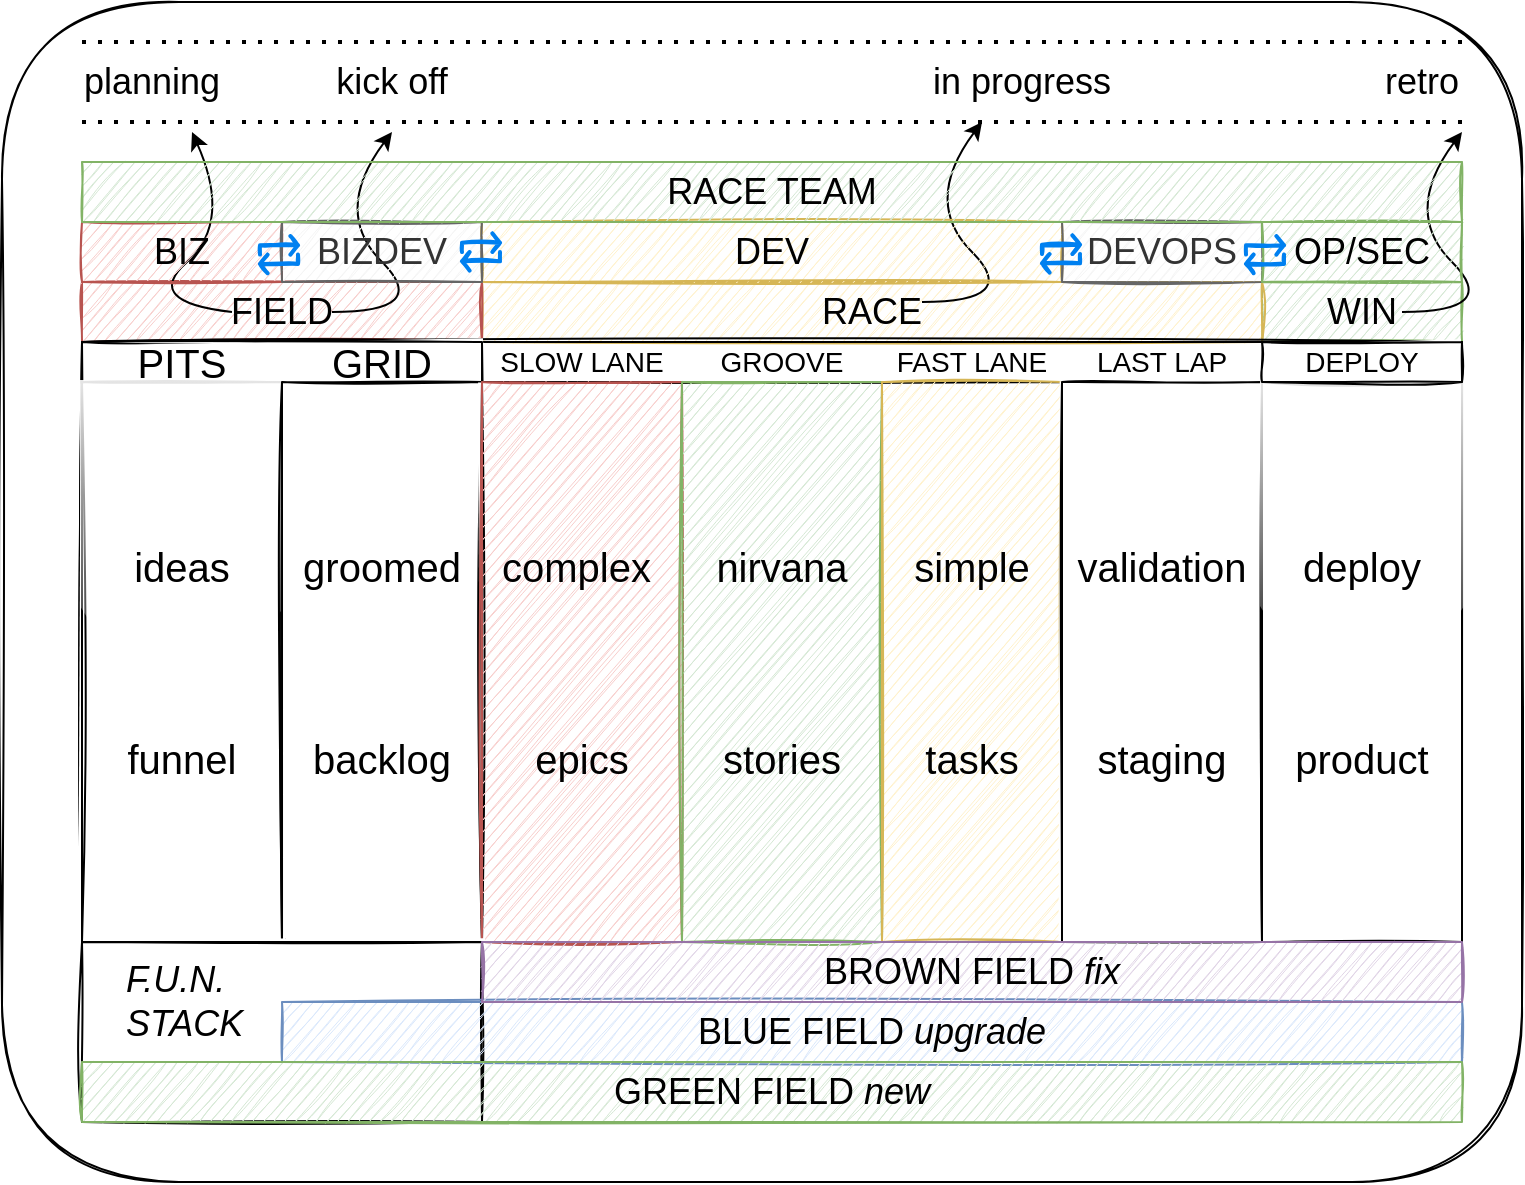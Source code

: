 <mxfile version="20.8.10" type="device" pages="5"><diagram id="0x0hEcYH8DBag0AwcHm6" name="racetrack"><mxGraphModel dx="1917" dy="1123" grid="1" gridSize="10" guides="1" tooltips="1" connect="1" arrows="1" fold="1" page="1" pageScale="1" pageWidth="850" pageHeight="1100" math="0" shadow="0"><root><mxCell id="0"/><mxCell id="1" parent="0"/><mxCell id="2" value="" style="rounded=1;whiteSpace=wrap;html=1;sketch=1;" parent="1" vertex="1"><mxGeometry x="40" y="50" width="760" height="590" as="geometry"/></mxCell><mxCell id="40" value="WIN" style="rounded=0;whiteSpace=wrap;html=1;sketch=1;fontSize=18;fillColor=#d5e8d4;strokeColor=#82b366;" parent="1" vertex="1"><mxGeometry x="670" y="190" width="100" height="30" as="geometry"/></mxCell><mxCell id="38" value="RACE" style="rounded=0;whiteSpace=wrap;html=1;sketch=1;fontSize=18;fillColor=#fff2cc;strokeColor=#d6b656;" parent="1" vertex="1"><mxGeometry x="280" y="190" width="390" height="30" as="geometry"/></mxCell><mxCell id="37" value="FIELD" style="rounded=0;whiteSpace=wrap;html=1;sketch=1;fontSize=18;fillColor=#f8cecc;strokeColor=#b85450;" parent="1" vertex="1"><mxGeometry x="80" y="190" width="200" height="30" as="geometry"/></mxCell><mxCell id="7" value="" style="rounded=0;whiteSpace=wrap;html=1;fontSize=20;sketch=1;" parent="1" vertex="1"><mxGeometry x="80" y="220" width="690" height="300" as="geometry"/></mxCell><mxCell id="15" value="" style="rounded=0;whiteSpace=wrap;html=1;fontSize=20;sketch=1;" parent="1" vertex="1"><mxGeometry x="80" y="220" width="200" height="300" as="geometry"/></mxCell><mxCell id="14" value="" style="rounded=0;whiteSpace=wrap;html=1;fontSize=20;sketch=1;" parent="1" vertex="1"><mxGeometry x="80" y="220" width="200" height="300" as="geometry"/></mxCell><mxCell id="10" value="ideas&lt;br&gt;&lt;br&gt;&lt;br&gt;&lt;br&gt;funnel" style="rounded=0;whiteSpace=wrap;html=1;fontSize=20;sketch=1;glass=1;" parent="1" vertex="1"><mxGeometry x="80" y="240" width="100" height="280" as="geometry"/></mxCell><mxCell id="11" value="groomed&lt;br&gt;&lt;br&gt;&lt;br&gt;&lt;br&gt;backlog" style="rounded=0;whiteSpace=wrap;html=1;fontSize=20;sketch=1;" parent="1" vertex="1"><mxGeometry x="180" y="240" width="100" height="280" as="geometry"/></mxCell><mxCell id="13" value="PITS" style="text;html=1;strokeColor=none;fillColor=none;align=center;verticalAlign=middle;whiteSpace=wrap;rounded=0;fontSize=20;sketch=1;" parent="1" vertex="1"><mxGeometry x="80" y="220" width="100" height="20" as="geometry"/></mxCell><mxCell id="17" value="" style="rounded=0;whiteSpace=wrap;html=1;fontSize=20;sketch=1;" parent="1" vertex="1"><mxGeometry x="280" y="240" width="300" height="280" as="geometry"/></mxCell><mxCell id="18" value="GRID" style="text;html=1;strokeColor=none;fillColor=none;align=center;verticalAlign=middle;whiteSpace=wrap;rounded=0;fontSize=20;sketch=1;" parent="1" vertex="1"><mxGeometry x="180" y="220" width="100" height="20" as="geometry"/></mxCell><mxCell id="21" value="complex&amp;nbsp;&lt;br&gt;&lt;br&gt;&lt;br&gt;&lt;br&gt;epics" style="rounded=0;whiteSpace=wrap;html=1;fontSize=20;sketch=1;fillColor=#f8cecc;strokeColor=#b85450;" parent="1" vertex="1"><mxGeometry x="280" y="240" width="100" height="280" as="geometry"/></mxCell><mxCell id="22" value="nirvana&lt;br&gt;&lt;br&gt;&lt;br&gt;&lt;br&gt;stories" style="rounded=0;whiteSpace=wrap;html=1;fontSize=20;sketch=1;fillColor=#d5e8d4;strokeColor=#82b366;" parent="1" vertex="1"><mxGeometry x="380" y="240" width="100" height="280" as="geometry"/></mxCell><mxCell id="23" value="simple&lt;br&gt;&lt;br&gt;&lt;br&gt;&lt;br&gt;tasks" style="rounded=0;whiteSpace=wrap;html=1;fontSize=20;sketch=1;fillColor=#fff2cc;strokeColor=#d6b656;" parent="1" vertex="1"><mxGeometry x="480" y="240" width="90" height="280" as="geometry"/></mxCell><mxCell id="24" value="SLOW LANE" style="text;html=1;strokeColor=none;fillColor=none;align=center;verticalAlign=middle;whiteSpace=wrap;rounded=0;fontSize=14;sketch=1;" parent="1" vertex="1"><mxGeometry x="280" y="220" width="100" height="20" as="geometry"/></mxCell><mxCell id="25" value="GROOVE" style="text;html=1;strokeColor=none;fillColor=none;align=center;verticalAlign=middle;whiteSpace=wrap;rounded=0;fontSize=14;sketch=1;" parent="1" vertex="1"><mxGeometry x="380" y="220" width="100" height="20" as="geometry"/></mxCell><mxCell id="26" value="FAST LANE" style="text;html=1;strokeColor=none;fillColor=none;align=center;verticalAlign=middle;whiteSpace=wrap;rounded=0;fontSize=14;sketch=1;" parent="1" vertex="1"><mxGeometry x="480" y="220" width="90" height="20" as="geometry"/></mxCell><mxCell id="27" value="LAST LAP" style="text;html=1;strokeColor=none;fillColor=none;align=center;verticalAlign=middle;whiteSpace=wrap;rounded=0;fontSize=14;sketch=1;" parent="1" vertex="1"><mxGeometry x="570" y="220" width="100" height="20" as="geometry"/></mxCell><mxCell id="28" value="validation&lt;br&gt;&lt;br&gt;&lt;br&gt;&lt;br&gt;staging" style="rounded=0;whiteSpace=wrap;html=1;fontSize=20;sketch=1;" parent="1" vertex="1"><mxGeometry x="570" y="240" width="100" height="280" as="geometry"/></mxCell><mxCell id="31" value="deploy&lt;br&gt;&lt;br&gt;&lt;br&gt;&lt;br&gt;product" style="rounded=0;whiteSpace=wrap;html=1;fontSize=20;sketch=1;glass=1;" parent="1" vertex="1"><mxGeometry x="670" y="240" width="100" height="280" as="geometry"/></mxCell><mxCell id="33" value="" style="rounded=0;whiteSpace=wrap;html=1;fontSize=14;sketch=1;" parent="1" vertex="1"><mxGeometry x="670" y="220" width="100" height="20" as="geometry"/></mxCell><mxCell id="35" value="DEPLOY" style="text;html=1;strokeColor=none;fillColor=none;align=center;verticalAlign=middle;whiteSpace=wrap;rounded=0;fontSize=14;sketch=1;" parent="1" vertex="1"><mxGeometry x="670" y="220" width="100" height="20" as="geometry"/></mxCell><mxCell id="41" value="" style="curved=1;endArrow=classic;html=1;fontSize=18;" parent="1" edge="1"><mxGeometry width="50" height="50" relative="1" as="geometry"><mxPoint x="205" y="205" as="sourcePoint"/><mxPoint x="235" y="115" as="targetPoint"/><Array as="points"><mxPoint x="255" y="205"/><mxPoint x="205" y="155"/></Array></mxGeometry></mxCell><mxCell id="42" value="planning" style="text;html=1;strokeColor=none;fillColor=none;align=center;verticalAlign=middle;whiteSpace=wrap;rounded=0;sketch=1;fontSize=18;" parent="1" vertex="1"><mxGeometry x="110" y="80" width="10" height="20" as="geometry"/></mxCell><mxCell id="43" value="" style="curved=1;endArrow=classic;html=1;fontSize=18;" parent="1" edge="1"><mxGeometry width="50" height="50" relative="1" as="geometry"><mxPoint x="500" y="200" as="sourcePoint"/><mxPoint x="530" y="110" as="targetPoint"/><Array as="points"><mxPoint x="550" y="200"/><mxPoint x="500" y="150"/></Array></mxGeometry></mxCell><mxCell id="44" value="in progress" style="text;html=1;strokeColor=none;fillColor=none;align=center;verticalAlign=middle;whiteSpace=wrap;rounded=0;sketch=1;fontSize=18;" parent="1" vertex="1"><mxGeometry x="490" y="80" width="120" height="20" as="geometry"/></mxCell><mxCell id="45" value="" style="curved=1;endArrow=classic;html=1;fontSize=18;" parent="1" edge="1"><mxGeometry width="50" height="50" relative="1" as="geometry"><mxPoint x="740" y="205" as="sourcePoint"/><mxPoint x="770" y="115" as="targetPoint"/><Array as="points"><mxPoint x="790" y="205"/><mxPoint x="740" y="155"/></Array></mxGeometry></mxCell><mxCell id="47" value="retro" style="text;html=1;strokeColor=none;fillColor=none;align=center;verticalAlign=middle;whiteSpace=wrap;rounded=0;sketch=1;fontSize=18;" parent="1" vertex="1"><mxGeometry x="730" y="80" width="40" height="20" as="geometry"/></mxCell><mxCell id="50" value="" style="endArrow=none;dashed=1;html=1;dashPattern=1 3;strokeWidth=2;fontSize=18;" parent="1" edge="1"><mxGeometry width="50" height="50" relative="1" as="geometry"><mxPoint x="80" y="70" as="sourcePoint"/><mxPoint x="770" y="70" as="targetPoint"/></mxGeometry></mxCell><mxCell id="51" value="" style="endArrow=none;dashed=1;html=1;dashPattern=1 3;strokeWidth=2;fontSize=18;" parent="1" edge="1"><mxGeometry width="50" height="50" relative="1" as="geometry"><mxPoint x="80" y="110" as="sourcePoint"/><mxPoint x="770" y="110" as="targetPoint"/></mxGeometry></mxCell><mxCell id="53" value="kick off" style="text;html=1;strokeColor=none;fillColor=none;align=center;verticalAlign=middle;whiteSpace=wrap;rounded=0;sketch=1;fontSize=18;" parent="1" vertex="1"><mxGeometry x="190" y="80" width="90" height="20" as="geometry"/></mxCell><mxCell id="56" value="" style="curved=1;endArrow=classic;html=1;fontSize=18;" parent="1" edge="1"><mxGeometry width="50" height="50" relative="1" as="geometry"><mxPoint x="155" y="205" as="sourcePoint"/><mxPoint x="135" y="115" as="targetPoint"/><Array as="points"><mxPoint x="155" y="205"/><mxPoint x="110" y="200"/><mxPoint x="155" y="160"/></Array></mxGeometry></mxCell><mxCell id="oUZnt-c50pFdQnos1tBq-56" value="BIZ" style="rounded=0;whiteSpace=wrap;html=1;sketch=1;fontSize=18;fillColor=#f8cecc;strokeColor=#b85450;" parent="1" vertex="1"><mxGeometry x="80" y="160" width="100" height="30" as="geometry"/></mxCell><mxCell id="oUZnt-c50pFdQnos1tBq-57" value="DEV" style="rounded=0;whiteSpace=wrap;html=1;sketch=1;fontSize=18;fillColor=#fff2cc;strokeColor=#d6b656;" parent="1" vertex="1"><mxGeometry x="280" y="160" width="290" height="30" as="geometry"/></mxCell><mxCell id="oUZnt-c50pFdQnos1tBq-58" value="DEVOPS" style="rounded=0;whiteSpace=wrap;html=1;sketch=1;fontSize=18;fillColor=#f5f5f5;strokeColor=#666666;fontColor=#333333;" parent="1" vertex="1"><mxGeometry x="570" y="160" width="100" height="30" as="geometry"/></mxCell><mxCell id="oUZnt-c50pFdQnos1tBq-60" value="OP/SEC" style="rounded=0;whiteSpace=wrap;html=1;sketch=1;fontSize=18;fillColor=#d5e8d4;strokeColor=#82b366;" parent="1" vertex="1"><mxGeometry x="670" y="160" width="100" height="30" as="geometry"/></mxCell><mxCell id="oUZnt-c50pFdQnos1tBq-61" value="BIZDEV" style="rounded=0;whiteSpace=wrap;html=1;sketch=1;fontSize=18;fillColor=#f5f5f5;strokeColor=#666666;fontColor=#333333;" parent="1" vertex="1"><mxGeometry x="180" y="160" width="100" height="30" as="geometry"/></mxCell><mxCell id="oUZnt-c50pFdQnos1tBq-62" value="RACE TEAM" style="rounded=0;whiteSpace=wrap;html=1;sketch=1;fontSize=18;fillColor=#d5e8d4;strokeColor=#82b366;" parent="1" vertex="1"><mxGeometry x="80" y="130" width="690" height="30" as="geometry"/></mxCell><mxCell id="oUZnt-c50pFdQnos1tBq-70" value="" style="html=1;verticalLabelPosition=bottom;align=center;labelBackgroundColor=#ffffff;verticalAlign=top;strokeWidth=2;strokeColor=#0080F0;shadow=0;dashed=0;shape=mxgraph.ios7.icons.repeat;pointerEvents=1;sketch=1;fontSize=18;" parent="1" vertex="1"><mxGeometry x="169" y="167" width="19" height="18.6" as="geometry"/></mxCell><mxCell id="oUZnt-c50pFdQnos1tBq-71" value="" style="html=1;verticalLabelPosition=bottom;align=center;labelBackgroundColor=#ffffff;verticalAlign=top;strokeWidth=2;strokeColor=#0080F0;shadow=0;dashed=0;shape=mxgraph.ios7.icons.repeat;pointerEvents=1;sketch=1;fontSize=18;" parent="1" vertex="1"><mxGeometry x="270" y="165.7" width="19" height="18.6" as="geometry"/></mxCell><mxCell id="oUZnt-c50pFdQnos1tBq-72" value="" style="html=1;verticalLabelPosition=bottom;align=center;labelBackgroundColor=#ffffff;verticalAlign=top;strokeWidth=2;strokeColor=#0080F0;shadow=0;dashed=0;shape=mxgraph.ios7.icons.repeat;pointerEvents=1;sketch=1;fontSize=18;" parent="1" vertex="1"><mxGeometry x="560" y="166.7" width="19" height="18.6" as="geometry"/></mxCell><mxCell id="oUZnt-c50pFdQnos1tBq-74" value="" style="rounded=0;whiteSpace=wrap;html=1;sketch=1;fontSize=18;align=left;spacingLeft=23;spacingBottom=20;" parent="1" vertex="1"><mxGeometry x="80" y="520" width="200" height="90" as="geometry"/></mxCell><mxCell id="oUZnt-c50pFdQnos1tBq-73" value="" style="html=1;verticalLabelPosition=bottom;align=center;labelBackgroundColor=#ffffff;verticalAlign=top;strokeWidth=2;strokeColor=#0080F0;shadow=0;dashed=0;shape=mxgraph.ios7.icons.repeat;pointerEvents=1;sketch=1;fontSize=18;" parent="1" vertex="1"><mxGeometry x="662" y="167" width="19" height="18.6" as="geometry"/></mxCell><mxCell id="oUZnt-c50pFdQnos1tBq-67" value="BLUE FIELD &lt;i&gt;upgrade&lt;/i&gt;" style="rounded=0;whiteSpace=wrap;html=1;sketch=1;fontSize=18;fillColor=#dae8fc;strokeColor=#6c8ebf;" parent="1" vertex="1"><mxGeometry x="180" y="550" width="590" height="30" as="geometry"/></mxCell><mxCell id="oUZnt-c50pFdQnos1tBq-66" value="BROWN FIELD &lt;i&gt;fix&lt;/i&gt;" style="rounded=0;whiteSpace=wrap;html=1;sketch=1;fontSize=18;fillColor=#e1d5e7;strokeColor=#9673a6;" parent="1" vertex="1"><mxGeometry x="280" y="520" width="490" height="30" as="geometry"/></mxCell><mxCell id="oUZnt-c50pFdQnos1tBq-65" value="GREEN FIELD &lt;i&gt;new&lt;/i&gt;" style="rounded=0;whiteSpace=wrap;html=1;sketch=1;fontSize=18;fillColor=#d5e8d4;strokeColor=#82b366;" parent="1" vertex="1"><mxGeometry x="80" y="580" width="690" height="30" as="geometry"/></mxCell><mxCell id="6fxWFbbf0OKFQ0LRQcZi-56" value="F.U.N.&lt;br&gt;STACK" style="text;html=1;strokeColor=none;fillColor=none;align=left;verticalAlign=middle;whiteSpace=wrap;rounded=0;sketch=1;fontSize=18;fontStyle=2" vertex="1" parent="1"><mxGeometry x="100" y="520" width="100" height="60" as="geometry"/></mxCell></root></mxGraphModel></diagram><diagram id="MVvRmIg2LfB4f7FjCRlF" name="funplan"><mxGraphModel dx="1597" dy="936" grid="1" gridSize="10" guides="1" tooltips="1" connect="1" arrows="1" fold="1" page="1" pageScale="1" pageWidth="850" pageHeight="1100" math="0" shadow="0"><root><mxCell id="0"/><mxCell id="1" parent="0"/><mxCell id="SDfKrCnEX2iu7xxURpWR-1" value="" style="rounded=1;whiteSpace=wrap;html=1;sketch=1;" parent="1" vertex="1"><mxGeometry x="40" y="50" width="760" height="590" as="geometry"/></mxCell><mxCell id="uF6NxBanutEQmAWZqNJJ-1" value="Upgrade" style="rounded=0;whiteSpace=wrap;html=1;sketch=1;fontSize=18;fillColor=#dae8fc;strokeColor=#6c8ebf;" parent="1" vertex="1"><mxGeometry x="80" y="230" width="140" height="100" as="geometry"/></mxCell><mxCell id="uF6NxBanutEQmAWZqNJJ-2" value="Fix" style="rounded=0;whiteSpace=wrap;html=1;sketch=1;fontSize=18;fillColor=#e1d5e7;strokeColor=#9673a6;" parent="1" vertex="1"><mxGeometry x="80" y="170" width="140" height="60" as="geometry"/></mxCell><mxCell id="uF6NxBanutEQmAWZqNJJ-3" value="New" style="rounded=0;whiteSpace=wrap;html=1;sketch=1;fontSize=18;fillColor=#d5e8d4;strokeColor=#82b366;" parent="1" vertex="1"><mxGeometry x="80" y="330" width="140" height="280" as="geometry"/></mxCell><mxCell id="uF6NxBanutEQmAWZqNJJ-5" value="Upgrade" style="rounded=0;whiteSpace=wrap;html=1;sketch=1;fontSize=18;fillColor=#dae8fc;strokeColor=#6c8ebf;" parent="1" vertex="1"><mxGeometry x="355" y="270" width="140" height="240" as="geometry"/></mxCell><mxCell id="uF6NxBanutEQmAWZqNJJ-6" value="Fix" style="rounded=0;whiteSpace=wrap;html=1;sketch=1;fontSize=18;fillColor=#e1d5e7;strokeColor=#9673a6;" parent="1" vertex="1"><mxGeometry x="355" y="170" width="140" height="100" as="geometry"/></mxCell><mxCell id="uF6NxBanutEQmAWZqNJJ-7" value="New" style="rounded=0;whiteSpace=wrap;html=1;sketch=1;fontSize=18;fillColor=#d5e8d4;strokeColor=#82b366;" parent="1" vertex="1"><mxGeometry x="630" y="550" width="140" height="60" as="geometry"/></mxCell><mxCell id="uF6NxBanutEQmAWZqNJJ-8" value="Upgrade" style="rounded=0;whiteSpace=wrap;html=1;sketch=1;fontSize=18;fillColor=#dae8fc;strokeColor=#6c8ebf;" parent="1" vertex="1"><mxGeometry x="630" y="450" width="140" height="100" as="geometry"/></mxCell><mxCell id="uF6NxBanutEQmAWZqNJJ-9" value="Fix" style="rounded=0;whiteSpace=wrap;html=1;sketch=1;fontSize=18;fillColor=#e1d5e7;strokeColor=#9673a6;" parent="1" vertex="1"><mxGeometry x="630" y="170" width="140" height="280" as="geometry"/></mxCell><mxCell id="FojpsRniVdIU9E01PjQk-1" value="" style="endArrow=none;dashed=1;html=1;dashPattern=1 3;strokeWidth=2;fontSize=18;" parent="1" edge="1"><mxGeometry width="50" height="50" relative="1" as="geometry"><mxPoint x="80" y="70" as="sourcePoint"/><mxPoint x="770" y="70" as="targetPoint"/></mxGeometry></mxCell><mxCell id="FojpsRniVdIU9E01PjQk-2" value="" style="endArrow=none;dashed=1;html=1;dashPattern=1 3;strokeWidth=2;fontSize=18;" parent="1" edge="1"><mxGeometry width="50" height="50" relative="1" as="geometry"><mxPoint x="80" y="110" as="sourcePoint"/><mxPoint x="770" y="110" as="targetPoint"/></mxGeometry></mxCell><mxCell id="fSHSHBar0wOEBlStKWUz-1" value="" style="sketch=0;html=1;aspect=fixed;strokeColor=none;shadow=0;align=center;verticalAlign=top;fillColor=#3B8DF1;shape=mxgraph.gcp2.arrow_cycle" parent="1" vertex="1"><mxGeometry x="233" y="342.5" width="100" height="95" as="geometry"/></mxCell><mxCell id="fSHSHBar0wOEBlStKWUz-6" value="" style="group" parent="1" vertex="1" connectable="0"><mxGeometry x="526" y="330" width="76" height="112" as="geometry"/></mxCell><mxCell id="fSHSHBar0wOEBlStKWUz-3" value="" style="html=1;verticalLabelPosition=bottom;labelBackgroundColor=#ffffff;verticalAlign=top;shadow=0;dashed=0;strokeWidth=2;shape=mxgraph.ios7.misc.left;strokeColor=#0080f0;" parent="fSHSHBar0wOEBlStKWUz-6" vertex="1"><mxGeometry width="56" height="112" as="geometry"/></mxCell><mxCell id="fSHSHBar0wOEBlStKWUz-4" value="" style="html=1;verticalLabelPosition=bottom;labelBackgroundColor=#ffffff;verticalAlign=top;shadow=0;dashed=0;strokeWidth=2;shape=mxgraph.ios7.misc.left;strokeColor=#0080f0;" parent="fSHSHBar0wOEBlStKWUz-6" vertex="1"><mxGeometry x="10" width="56" height="112" as="geometry"/></mxCell><mxCell id="fSHSHBar0wOEBlStKWUz-5" value="" style="html=1;verticalLabelPosition=bottom;labelBackgroundColor=#ffffff;verticalAlign=top;shadow=0;dashed=0;strokeWidth=2;shape=mxgraph.ios7.misc.left;strokeColor=#0080f0;" parent="fSHSHBar0wOEBlStKWUz-6" vertex="1"><mxGeometry x="20" width="56" height="112" as="geometry"/></mxCell><mxCell id="sL2ti8-9LKtu0c-zBPod-1" value="F.U.N. PLAN" style="rounded=0;whiteSpace=wrap;html=1;sketch=1;fontSize=18;fillColor=#d5e8d4;strokeColor=#82b366;" parent="1" vertex="1"><mxGeometry x="80" y="130" width="690" height="30" as="geometry"/></mxCell><mxCell id="BPmk854ueTKGdIOYnH5t-1" value="WINNING" style="rounded=0;whiteSpace=wrap;html=1;sketch=1;fontSize=18;" parent="1" vertex="1"><mxGeometry x="220" y="580" width="134" height="30" as="geometry"/></mxCell><mxCell id="uF6NxBanutEQmAWZqNJJ-4" value="New" style="rounded=0;whiteSpace=wrap;html=1;sketch=1;fontSize=18;fillColor=#d5e8d4;strokeColor=#82b366;" parent="1" vertex="1"><mxGeometry x="355" y="510" width="140" height="100" as="geometry"/></mxCell><mxCell id="_ij-I_2njuoJSHxh1jMW-1" value="LOSING" style="rounded=0;whiteSpace=wrap;html=1;sketch=1;fontSize=18;" parent="1" vertex="1"><mxGeometry x="496" y="580" width="134" height="30" as="geometry"/></mxCell><mxCell id="1hBFBdE52Ex4NNLf2k_3-1" value="" style="group" parent="1" vertex="1" connectable="0"><mxGeometry x="80" y="76" width="140" height="28" as="geometry"/></mxCell><mxCell id="z7bGGnly6ji4l6TavGxf-1" value="Research" style="text;html=1;strokeColor=none;fillColor=none;align=center;verticalAlign=middle;whiteSpace=wrap;rounded=0;sketch=1;fontSize=18;" parent="1hBFBdE52Ex4NNLf2k_3-1" vertex="1"><mxGeometry y="4" width="140" height="20" as="geometry"/></mxCell><mxCell id="qWKXLDh2CiYSYetrdwk--1" value="" style="outlineConnect=0;fillColor=#d5e8d4;strokeColor=#82b366;dashed=0;verticalLabelPosition=bottom;verticalAlign=top;align=center;html=1;fontSize=12;fontStyle=0;aspect=fixed;pointerEvents=1;shape=mxgraph.aws4.users;" parent="1hBFBdE52Ex4NNLf2k_3-1" vertex="1"><mxGeometry x="112" width="28" height="28" as="geometry"/></mxCell><mxCell id="1hBFBdE52Ex4NNLf2k_3-2" value="" style="group" parent="1" vertex="1" connectable="0"><mxGeometry x="352" y="76" width="140" height="28" as="geometry"/></mxCell><mxCell id="z7bGGnly6ji4l6TavGxf-2" value="Product" style="text;html=1;strokeColor=none;fillColor=none;align=center;verticalAlign=middle;whiteSpace=wrap;rounded=0;sketch=1;fontSize=18;" parent="1hBFBdE52Ex4NNLf2k_3-2" vertex="1"><mxGeometry y="4" width="140" height="20" as="geometry"/></mxCell><mxCell id="qWKXLDh2CiYSYetrdwk--2" value="" style="sketch=0;outlineConnect=0;fillColor=#dae8fc;strokeColor=#6c8ebf;dashed=0;verticalLabelPosition=bottom;verticalAlign=top;align=center;html=1;fontSize=12;fontStyle=0;aspect=fixed;pointerEvents=1;shape=mxgraph.aws4.users;" parent="1hBFBdE52Ex4NNLf2k_3-2" vertex="1"><mxGeometry x="108" width="28" height="28" as="geometry"/></mxCell><mxCell id="1hBFBdE52Ex4NNLf2k_3-3" value="" style="group" parent="1" vertex="1" connectable="0"><mxGeometry x="630" y="76" width="140" height="28" as="geometry"/></mxCell><mxCell id="z7bGGnly6ji4l6TavGxf-3" value="Fire" style="text;html=1;strokeColor=none;fillColor=none;align=center;verticalAlign=middle;whiteSpace=wrap;rounded=0;sketch=1;fontSize=18;" parent="1hBFBdE52Ex4NNLf2k_3-3" vertex="1"><mxGeometry y="4" width="140" height="20" as="geometry"/></mxCell><mxCell id="qWKXLDh2CiYSYetrdwk--3" value="" style="sketch=0;outlineConnect=0;fillColor=#f8cecc;strokeColor=#b85450;dashed=0;verticalLabelPosition=bottom;verticalAlign=top;align=center;html=1;fontSize=12;fontStyle=0;aspect=fixed;pointerEvents=1;shape=mxgraph.aws4.users;" parent="1hBFBdE52Ex4NNLf2k_3-3" vertex="1"><mxGeometry x="90" width="28" height="28" as="geometry"/></mxCell></root></mxGraphModel></diagram><diagram id="D11SzdQ70pUn0zGP7b7R" name="funstack"><mxGraphModel dx="1597" dy="936" grid="1" gridSize="10" guides="1" tooltips="1" connect="1" arrows="1" fold="1" page="1" pageScale="1" pageWidth="850" pageHeight="1100" math="0" shadow="0"><root><mxCell id="0"/><mxCell id="1" parent="0"/><mxCell id="KNvrTJOn_nR7N5nNPzvx-1" value="" style="rounded=1;whiteSpace=wrap;html=1;sketch=1;" parent="1" vertex="1"><mxGeometry x="40" y="50" width="760" height="590" as="geometry"/></mxCell><mxCell id="Kri9E7P3asm0FWLCadkk-1" value="Upgrade" style="rounded=0;whiteSpace=wrap;html=1;sketch=1;fontSize=18;fillColor=#dae8fc;strokeColor=#6c8ebf;" parent="1" vertex="1"><mxGeometry x="320" y="180" width="210" height="60" as="geometry"/></mxCell><mxCell id="Kri9E7P3asm0FWLCadkk-2" value="Fix" style="rounded=0;whiteSpace=wrap;html=1;sketch=1;fontSize=18;fillColor=#e1d5e7;strokeColor=#9673a6;" parent="1" vertex="1"><mxGeometry x="80" y="180" width="210" height="60" as="geometry"/></mxCell><mxCell id="Kri9E7P3asm0FWLCadkk-3" value="New" style="rounded=0;whiteSpace=wrap;html=1;sketch=1;fontSize=18;fillColor=#d5e8d4;strokeColor=#82b366;" parent="1" vertex="1"><mxGeometry x="560" y="180" width="210" height="60" as="geometry"/></mxCell><mxCell id="Kri9E7P3asm0FWLCadkk-5" value="Defects" style="text;html=1;strokeColor=none;fillColor=none;align=center;verticalAlign=middle;whiteSpace=wrap;rounded=0;fontSize=19;" parent="1" vertex="1"><mxGeometry x="80" y="255" width="60" height="30" as="geometry"/></mxCell><mxCell id="Kri9E7P3asm0FWLCadkk-6" value="Bugs" style="text;html=1;strokeColor=none;fillColor=none;align=center;verticalAlign=middle;whiteSpace=wrap;rounded=0;fontSize=19;" parent="1" vertex="1"><mxGeometry x="70" y="380" width="60" height="30" as="geometry"/></mxCell><mxCell id="JV7ZVSyb-W0fB-p4vJQ1-1" value="Improvements" style="text;html=1;strokeColor=none;fillColor=none;align=center;verticalAlign=middle;whiteSpace=wrap;rounded=0;fontSize=19;" parent="1" vertex="1"><mxGeometry x="350" y="255" width="60" height="30" as="geometry"/></mxCell><mxCell id="JV7ZVSyb-W0fB-p4vJQ1-2" value="Enhancements" style="text;html=1;strokeColor=none;fillColor=none;align=center;verticalAlign=middle;whiteSpace=wrap;rounded=0;fontSize=19;" parent="1" vertex="1"><mxGeometry x="350" y="380" width="60" height="30" as="geometry"/></mxCell><mxCell id="JV7ZVSyb-W0fB-p4vJQ1-3" value="Increases" style="text;html=1;strokeColor=none;fillColor=none;align=center;verticalAlign=middle;whiteSpace=wrap;rounded=0;fontSize=19;" parent="1" vertex="1"><mxGeometry x="570" y="255" width="60" height="30" as="geometry"/></mxCell><mxCell id="hLioVQa6xjcqxVfsBsbh-1" value="" style="endArrow=none;dashed=1;html=1;dashPattern=1 3;strokeWidth=2;fontSize=18;" parent="1" edge="1"><mxGeometry width="50" height="50" relative="1" as="geometry"><mxPoint x="80" y="70" as="sourcePoint"/><mxPoint x="770" y="70" as="targetPoint"/></mxGeometry></mxCell><mxCell id="hLioVQa6xjcqxVfsBsbh-2" value="" style="endArrow=none;dashed=1;html=1;dashPattern=1 3;strokeWidth=2;fontSize=18;" parent="1" edge="1"><mxGeometry width="50" height="50" relative="1" as="geometry"><mxPoint x="80" y="110" as="sourcePoint"/><mxPoint x="770" y="110" as="targetPoint"/></mxGeometry></mxCell><mxCell id="PNHpZduOyZrd_kGsRkPC-1" value="Immediately" style="text;html=1;strokeColor=none;fillColor=none;align=center;verticalAlign=middle;whiteSpace=wrap;rounded=0;sketch=1;fontSize=18;" parent="1" vertex="1"><mxGeometry x="80" y="80" width="210" height="20" as="geometry"/></mxCell><mxCell id="PNHpZduOyZrd_kGsRkPC-2" value="Incrementally" style="text;html=1;strokeColor=none;fillColor=none;align=center;verticalAlign=middle;whiteSpace=wrap;rounded=0;sketch=1;fontSize=18;" parent="1" vertex="1"><mxGeometry x="320" y="80" width="210" height="20" as="geometry"/></mxCell><mxCell id="PNHpZduOyZrd_kGsRkPC-3" value="In-time" style="text;html=1;strokeColor=none;fillColor=none;align=center;verticalAlign=middle;whiteSpace=wrap;rounded=0;sketch=1;fontSize=18;" parent="1" vertex="1"><mxGeometry x="560" y="80" width="210" height="20" as="geometry"/></mxCell><mxCell id="Xf97SzfTiA9OC7mzvP6O-1" value="F.U.N. STACK" style="rounded=0;whiteSpace=wrap;html=1;sketch=1;fontSize=18;fillColor=#d5e8d4;strokeColor=#82b366;" parent="1" vertex="1"><mxGeometry x="80" y="130" width="690" height="30" as="geometry"/></mxCell><mxCell id="b6uYLPfkRoOzwBou3t2z-1" value="Intolerables that dont work for anyone" style="text;html=1;strokeColor=none;fillColor=none;align=left;verticalAlign=top;whiteSpace=wrap;rounded=0;fontSize=19;fontStyle=2" parent="1" vertex="1"><mxGeometry x="80" y="285" width="210" height="55" as="geometry"/></mxCell><mxCell id="b6uYLPfkRoOzwBou3t2z-2" value="Intolerables that dont work for everyone" style="text;html=1;strokeColor=none;fillColor=none;align=left;verticalAlign=top;whiteSpace=wrap;rounded=0;fontSize=19;fontStyle=2" parent="1" vertex="1"><mxGeometry x="80" y="410" width="210" height="55" as="geometry"/></mxCell><mxCell id="b6uYLPfkRoOzwBou3t2z-3" value="Making somthing better that wasnt as good as it should be" style="text;html=1;strokeColor=none;fillColor=none;align=left;verticalAlign=top;whiteSpace=wrap;rounded=0;fontSize=19;fontStyle=2" parent="1" vertex="1"><mxGeometry x="320" y="285" width="210" height="55" as="geometry"/></mxCell><mxCell id="b6uYLPfkRoOzwBou3t2z-4" value="raising the bar on existing solutions" style="text;html=1;strokeColor=none;fillColor=none;align=left;verticalAlign=top;whiteSpace=wrap;rounded=0;fontSize=19;fontStyle=2" parent="1" vertex="1"><mxGeometry x="315" y="410" width="210" height="55" as="geometry"/></mxCell><mxCell id="b6uYLPfkRoOzwBou3t2z-6" value="adding new features, new products, new ideas" style="text;html=1;strokeColor=none;fillColor=none;align=left;verticalAlign=top;whiteSpace=wrap;rounded=0;fontSize=19;fontStyle=2" parent="1" vertex="1"><mxGeometry x="560" y="285" width="210" height="55" as="geometry"/></mxCell></root></mxGraphModel></diagram><diagram id="6aXS2sDFcyBT2zaph481" name="raceteam"><mxGraphModel dx="1597" dy="2036" grid="1" gridSize="10" guides="1" tooltips="1" connect="1" arrows="1" fold="1" page="1" pageScale="1" pageWidth="850" pageHeight="1100" math="0" shadow="0"><root><mxCell id="0"/><mxCell id="1" parent="0"/><mxCell id="Ujm46F2J18x3B382Y5DS-1" value="" style="rounded=1;whiteSpace=wrap;html=1;sketch=1;" parent="1" vertex="1"><mxGeometry x="40" y="-1070" width="760" height="590" as="geometry"/></mxCell><mxCell id="iMxHaS__-udfjlJ5i2S5-6" value="" style="group" parent="1" vertex="1" connectable="0"><mxGeometry x="250" y="-910" width="354.67" height="280" as="geometry"/></mxCell><mxCell id="iMxHaS__-udfjlJ5i2S5-1" value="BIZ" style="rounded=0;whiteSpace=wrap;html=1;sketch=1;fontSize=18;fillColor=#f8cecc;strokeColor=#b85450;" parent="iMxHaS__-udfjlJ5i2S5-6" vertex="1"><mxGeometry x="123.668" width="107.334" height="56" as="geometry"/></mxCell><mxCell id="iMxHaS__-udfjlJ5i2S5-2" value="DEV" style="rounded=0;whiteSpace=wrap;html=1;sketch=1;fontSize=18;fillColor=#fff2cc;strokeColor=#d6b656;" parent="iMxHaS__-udfjlJ5i2S5-6" vertex="1"><mxGeometry y="224" width="354.67" height="56" as="geometry"/></mxCell><mxCell id="iMxHaS__-udfjlJ5i2S5-3" value="DEVOPS" style="rounded=0;whiteSpace=wrap;html=1;sketch=1;fontSize=18;fillColor=#f5f5f5;strokeColor=#666666;fontColor=#333333;" parent="iMxHaS__-udfjlJ5i2S5-6" vertex="1"><mxGeometry x="74.667" y="112" width="205.335" height="56" as="geometry"/></mxCell><mxCell id="iMxHaS__-udfjlJ5i2S5-4" value="OP/SEC" style="rounded=0;whiteSpace=wrap;html=1;sketch=1;fontSize=18;fillColor=#d5e8d4;strokeColor=#82b366;" parent="iMxHaS__-udfjlJ5i2S5-6" vertex="1"><mxGeometry x="37.334" y="168" width="280.003" height="56" as="geometry"/></mxCell><mxCell id="iMxHaS__-udfjlJ5i2S5-5" value="BIZDEV" style="rounded=0;whiteSpace=wrap;html=1;sketch=1;fontSize=18;fillColor=#f5f5f5;strokeColor=#666666;fontColor=#333333;" parent="iMxHaS__-udfjlJ5i2S5-6" vertex="1"><mxGeometry x="74.667" y="56" width="205.335" height="56" as="geometry"/></mxCell><mxCell id="iMxHaS__-udfjlJ5i2S5-23" style="edgeStyle=orthogonalEdgeStyle;curved=1;orthogonalLoop=1;jettySize=auto;html=1;" parent="1" source="iMxHaS__-udfjlJ5i2S5-11" target="iMxHaS__-udfjlJ5i2S5-1" edge="1"><mxGeometry relative="1" as="geometry"><Array as="points"><mxPoint x="278" y="-930"/><mxPoint x="427" y="-930"/></Array></mxGeometry></mxCell><mxCell id="iMxHaS__-udfjlJ5i2S5-11" value="I dont care &lt;br style=&quot;font-size: 15px;&quot;&gt;how you build it&lt;br style=&quot;font-size: 15px;&quot;&gt;as we long as we win" style="ellipse;shape=cloud;whiteSpace=wrap;html=1;shadow=1;sketch=0;fontSize=15;" parent="1" vertex="1"><mxGeometry x="170" y="-1080" width="255.01" height="170" as="geometry"/></mxCell><mxCell id="iMxHaS__-udfjlJ5i2S5-14" style="edgeStyle=orthogonalEdgeStyle;curved=1;orthogonalLoop=1;jettySize=auto;html=1;entryX=1;entryY=0.5;entryDx=0;entryDy=0;" parent="1" source="iMxHaS__-udfjlJ5i2S5-13" target="iMxHaS__-udfjlJ5i2S5-5" edge="1"><mxGeometry relative="1" as="geometry"/></mxCell><mxCell id="iMxHaS__-udfjlJ5i2S5-13" value="yea I can talk nerd&lt;br style=&quot;font-size: 15px;&quot;&gt;but prefer to manage&lt;br style=&quot;font-size: 15px;&quot;&gt;races" style="ellipse;shape=cloud;whiteSpace=wrap;html=1;shadow=1;sketch=0;fontSize=15;" parent="1" vertex="1"><mxGeometry x="530" y="-1060" width="250" height="166.67" as="geometry"/></mxCell><mxCell id="iMxHaS__-udfjlJ5i2S5-16" style="edgeStyle=orthogonalEdgeStyle;curved=1;orthogonalLoop=1;jettySize=auto;html=1;entryX=0;entryY=0.5;entryDx=0;entryDy=0;" parent="1" source="iMxHaS__-udfjlJ5i2S5-15" target="iMxHaS__-udfjlJ5i2S5-3" edge="1"><mxGeometry relative="1" as="geometry"/></mxCell><mxCell id="iMxHaS__-udfjlJ5i2S5-15" value="I do alittle bit of both&lt;br style=&quot;font-size: 15px;&quot;&gt;but prefer to generalize&lt;br style=&quot;font-size: 15px;&quot;&gt;than specialize" style="ellipse;shape=cloud;whiteSpace=wrap;html=1;shadow=1;sketch=0;fontSize=15;" parent="1" vertex="1"><mxGeometry x="35" y="-906" width="249" height="166" as="geometry"/></mxCell><mxCell id="iMxHaS__-udfjlJ5i2S5-18" style="edgeStyle=orthogonalEdgeStyle;curved=1;orthogonalLoop=1;jettySize=auto;html=1;entryX=1;entryY=0.5;entryDx=0;entryDy=0;" parent="1" source="iMxHaS__-udfjlJ5i2S5-17" target="iMxHaS__-udfjlJ5i2S5-4" edge="1"><mxGeometry relative="1" as="geometry"/></mxCell><mxCell id="iMxHaS__-udfjlJ5i2S5-17" value="I create worlds and&lt;br&gt;and set the rules&amp;nbsp;&amp;nbsp;&lt;br style=&quot;font-size: 15px;&quot;&gt;all ur machines are&amp;nbsp;&lt;br style=&quot;font-size: 15px;&quot;&gt;belong to us" style="ellipse;shape=cloud;whiteSpace=wrap;html=1;shadow=1;sketch=0;fontSize=15;" parent="1" vertex="1"><mxGeometry x="545" y="-670" width="255" height="170" as="geometry"/></mxCell><mxCell id="iMxHaS__-udfjlJ5i2S5-21" style="edgeStyle=orthogonalEdgeStyle;curved=1;orthogonalLoop=1;jettySize=auto;html=1;entryX=0.5;entryY=1;entryDx=0;entryDy=0;exitX=0.875;exitY=0.5;exitDx=0;exitDy=0;exitPerimeter=0;" parent="1" source="iMxHaS__-udfjlJ5i2S5-19" target="iMxHaS__-udfjlJ5i2S5-2" edge="1"><mxGeometry relative="1" as="geometry"><Array as="points"><mxPoint x="274" y="-570"/><mxPoint x="407" y="-570"/></Array></mxGeometry></mxCell><mxCell id="iMxHaS__-udfjlJ5i2S5-19" value="I build products&lt;br style=&quot;font-size: 15px;&quot;&gt;and deal with data.&lt;br style=&quot;font-size: 15px;&quot;&gt;all ur apps are&lt;br&gt;belong to us" style="ellipse;shape=cloud;whiteSpace=wrap;html=1;shadow=1;sketch=0;fontSize=15;" parent="1" vertex="1"><mxGeometry x="60" y="-640" width="240" height="160" as="geometry"/></mxCell></root></mxGraphModel></diagram><diagram name="funplan-funstack-raceteam" id="2JdcZz3HQa62938CSKZH"><mxGraphModel dx="1597" dy="936" grid="1" gridSize="10" guides="1" tooltips="1" connect="1" arrows="1" fold="1" page="1" pageScale="1" pageWidth="850" pageHeight="1100" math="0" shadow="0"><root><mxCell id="WO5ZDkcQNgLobC1pI6F5-0"/><mxCell id="WO5ZDkcQNgLobC1pI6F5-1" parent="WO5ZDkcQNgLobC1pI6F5-0"/><mxCell id="WO5ZDkcQNgLobC1pI6F5-2" value="" style="rounded=1;whiteSpace=wrap;html=1;sketch=1;" parent="WO5ZDkcQNgLobC1pI6F5-1" vertex="1"><mxGeometry x="60" y="19" width="760" height="590" as="geometry"/></mxCell><mxCell id="key-dgrMoibGXL0ZyoXz-8" value="" style="group" parent="WO5ZDkcQNgLobC1pI6F5-1" vertex="1" connectable="0"><mxGeometry x="154" y="120" width="73.19" height="230" as="geometry"/></mxCell><mxCell id="key-dgrMoibGXL0ZyoXz-5" value="Upgrade" style="rounded=0;whiteSpace=wrap;html=1;sketch=1;fontSize=18;fillColor=#dae8fc;strokeColor=#6c8ebf;" parent="key-dgrMoibGXL0ZyoXz-8" vertex="1"><mxGeometry y="31.364" width="73.19" height="52.273" as="geometry"/></mxCell><mxCell id="key-dgrMoibGXL0ZyoXz-6" value="Fix" style="rounded=0;whiteSpace=wrap;html=1;sketch=1;fontSize=18;fillColor=#e1d5e7;strokeColor=#9673a6;" parent="key-dgrMoibGXL0ZyoXz-8" vertex="1"><mxGeometry width="73.19" height="31.364" as="geometry"/></mxCell><mxCell id="key-dgrMoibGXL0ZyoXz-7" value="New" style="rounded=0;whiteSpace=wrap;html=1;sketch=1;fontSize=18;fillColor=#d5e8d4;strokeColor=#82b366;" parent="key-dgrMoibGXL0ZyoXz-8" vertex="1"><mxGeometry y="83.636" width="73.19" height="146.364" as="geometry"/></mxCell><mxCell id="RUA7WdSSQKReihlLLQjO-3" value="" style="group" parent="WO5ZDkcQNgLobC1pI6F5-1" vertex="1" connectable="0"><mxGeometry x="389.01" y="120" width="73.18" height="230" as="geometry"/></mxCell><mxCell id="RUA7WdSSQKReihlLLQjO-0" value="Upgrade" style="rounded=0;whiteSpace=wrap;html=1;sketch=1;fontSize=18;fillColor=#dae8fc;strokeColor=#6c8ebf;" parent="RUA7WdSSQKReihlLLQjO-3" vertex="1"><mxGeometry y="52.273" width="73.18" height="125.455" as="geometry"/></mxCell><mxCell id="RUA7WdSSQKReihlLLQjO-1" value="Fix" style="rounded=0;whiteSpace=wrap;html=1;sketch=1;fontSize=18;fillColor=#e1d5e7;strokeColor=#9673a6;" parent="RUA7WdSSQKReihlLLQjO-3" vertex="1"><mxGeometry width="73.18" height="52.273" as="geometry"/></mxCell><mxCell id="RUA7WdSSQKReihlLLQjO-2" value="New" style="rounded=0;whiteSpace=wrap;html=1;sketch=1;fontSize=18;fillColor=#d5e8d4;strokeColor=#82b366;" parent="RUA7WdSSQKReihlLLQjO-3" vertex="1"><mxGeometry y="177.727" width="73.18" height="52.273" as="geometry"/></mxCell><mxCell id="N-MzoNUz-NlVLnMtUn9_-3" value="" style="group" parent="WO5ZDkcQNgLobC1pI6F5-1" vertex="1" connectable="0"><mxGeometry x="628.34" y="120" width="67.18" height="230" as="geometry"/></mxCell><mxCell id="N-MzoNUz-NlVLnMtUn9_-0" value="New" style="rounded=0;whiteSpace=wrap;html=1;sketch=1;fontSize=18;fillColor=#d5e8d4;strokeColor=#82b366;" parent="N-MzoNUz-NlVLnMtUn9_-3" vertex="1"><mxGeometry y="198.636" width="73.18" height="31.364" as="geometry"/></mxCell><mxCell id="N-MzoNUz-NlVLnMtUn9_-1" value="Upgrade" style="rounded=0;whiteSpace=wrap;html=1;sketch=1;fontSize=18;fillColor=#dae8fc;strokeColor=#6c8ebf;" parent="N-MzoNUz-NlVLnMtUn9_-3" vertex="1"><mxGeometry y="146.364" width="73.18" height="52.273" as="geometry"/></mxCell><mxCell id="N-MzoNUz-NlVLnMtUn9_-2" value="Fix" style="rounded=0;whiteSpace=wrap;html=1;sketch=1;fontSize=18;fillColor=#e1d5e7;strokeColor=#9673a6;" parent="N-MzoNUz-NlVLnMtUn9_-3" vertex="1"><mxGeometry width="73.18" height="146.364" as="geometry"/></mxCell><mxCell id="ZqEhAgJEda3I29X5th7k-0" value="" style="group" parent="WO5ZDkcQNgLobC1pI6F5-1" vertex="1" connectable="0"><mxGeometry x="90" y="450" width="202.67" height="160" as="geometry"/></mxCell><mxCell id="ZqEhAgJEda3I29X5th7k-1" value="BIZ" style="rounded=0;whiteSpace=wrap;html=1;sketch=1;fontSize=18;fillColor=#f8cecc;strokeColor=#b85450;" parent="ZqEhAgJEda3I29X5th7k-0" vertex="1"><mxGeometry width="200" height="32" as="geometry"/></mxCell><mxCell id="ZqEhAgJEda3I29X5th7k-2" value="DEV" style="rounded=0;whiteSpace=wrap;html=1;sketch=1;fontSize=18;fillColor=#fff2cc;strokeColor=#d6b656;" parent="ZqEhAgJEda3I29X5th7k-0" vertex="1"><mxGeometry x="35" y="128" width="130" height="32" as="geometry"/></mxCell><mxCell id="ZqEhAgJEda3I29X5th7k-3" value="DEVOPS" style="rounded=0;whiteSpace=wrap;html=1;sketch=1;fontSize=18;fillColor=#f5f5f5;strokeColor=#666666;fontColor=#333333;" parent="ZqEhAgJEda3I29X5th7k-0" vertex="1"><mxGeometry x="66.34" y="64" width="70" height="32" as="geometry"/></mxCell><mxCell id="ZqEhAgJEda3I29X5th7k-4" value="OP/SEC" style="rounded=0;whiteSpace=wrap;html=1;sketch=1;fontSize=18;fillColor=#d5e8d4;strokeColor=#82b366;" parent="ZqEhAgJEda3I29X5th7k-0" vertex="1"><mxGeometry x="66.34" y="96" width="71.34" height="32" as="geometry"/></mxCell><mxCell id="ZqEhAgJEda3I29X5th7k-5" value="BIZDEV" style="rounded=0;whiteSpace=wrap;html=1;sketch=1;fontSize=18;fillColor=#f5f5f5;strokeColor=#666666;fontColor=#333333;" parent="ZqEhAgJEda3I29X5th7k-0" vertex="1"><mxGeometry x="66.34" y="32" width="70" height="32" as="geometry"/></mxCell><mxCell id="ZqEhAgJEda3I29X5th7k-6" value="" style="group" parent="WO5ZDkcQNgLobC1pI6F5-1" vertex="1" connectable="0"><mxGeometry x="324" y="450" width="202.67" height="160" as="geometry"/></mxCell><mxCell id="ZqEhAgJEda3I29X5th7k-7" value="BIZ" style="rounded=0;whiteSpace=wrap;html=1;sketch=1;fontSize=18;fillColor=#f8cecc;strokeColor=#b85450;" parent="ZqEhAgJEda3I29X5th7k-6" vertex="1"><mxGeometry x="70.668" width="61.334" height="32" as="geometry"/></mxCell><mxCell id="ZqEhAgJEda3I29X5th7k-8" value="DEV" style="rounded=0;whiteSpace=wrap;html=1;sketch=1;fontSize=18;fillColor=#fff2cc;strokeColor=#d6b656;" parent="ZqEhAgJEda3I29X5th7k-6" vertex="1"><mxGeometry y="128" width="202.67" height="32" as="geometry"/></mxCell><mxCell id="ZqEhAgJEda3I29X5th7k-9" value="DEVOPS" style="rounded=0;whiteSpace=wrap;html=1;sketch=1;fontSize=18;fillColor=#f5f5f5;strokeColor=#666666;fontColor=#333333;" parent="ZqEhAgJEda3I29X5th7k-6" vertex="1"><mxGeometry x="42.667" y="64" width="117.335" height="32" as="geometry"/></mxCell><mxCell id="ZqEhAgJEda3I29X5th7k-10" value="OP/SEC" style="rounded=0;whiteSpace=wrap;html=1;sketch=1;fontSize=18;fillColor=#d5e8d4;strokeColor=#82b366;" parent="ZqEhAgJEda3I29X5th7k-6" vertex="1"><mxGeometry x="20" y="96" width="160" height="32" as="geometry"/></mxCell><mxCell id="ZqEhAgJEda3I29X5th7k-11" value="BIZDEV" style="rounded=0;whiteSpace=wrap;html=1;sketch=1;fontSize=18;fillColor=#f5f5f5;strokeColor=#666666;fontColor=#333333;" parent="ZqEhAgJEda3I29X5th7k-6" vertex="1"><mxGeometry x="42.667" y="32" width="117.335" height="32" as="geometry"/></mxCell><mxCell id="ZqEhAgJEda3I29X5th7k-12" value="" style="group" parent="WO5ZDkcQNgLobC1pI6F5-1" vertex="1" connectable="0"><mxGeometry x="560" y="450" width="202.67" height="160" as="geometry"/></mxCell><mxCell id="ZqEhAgJEda3I29X5th7k-13" value="BIZ" style="rounded=0;whiteSpace=wrap;html=1;sketch=1;fontSize=18;fillColor=#f8cecc;strokeColor=#b85450;" parent="ZqEhAgJEda3I29X5th7k-12" vertex="1"><mxGeometry x="30" width="150" height="32" as="geometry"/></mxCell><mxCell id="ZqEhAgJEda3I29X5th7k-14" value="DEV" style="rounded=0;whiteSpace=wrap;html=1;sketch=1;fontSize=18;fillColor=#fff2cc;strokeColor=#d6b656;" parent="ZqEhAgJEda3I29X5th7k-12" vertex="1"><mxGeometry y="128" width="202.67" height="32" as="geometry"/></mxCell><mxCell id="ZqEhAgJEda3I29X5th7k-15" value="DEVOPS" style="rounded=0;whiteSpace=wrap;html=1;sketch=1;fontSize=18;fillColor=#f5f5f5;strokeColor=#666666;fontColor=#333333;" parent="ZqEhAgJEda3I29X5th7k-12" vertex="1"><mxGeometry x="70" y="64" width="70" height="32" as="geometry"/></mxCell><mxCell id="ZqEhAgJEda3I29X5th7k-16" value="OP/SEC" style="rounded=0;whiteSpace=wrap;html=1;sketch=1;fontSize=18;fillColor=#d5e8d4;strokeColor=#82b366;" parent="ZqEhAgJEda3I29X5th7k-12" vertex="1"><mxGeometry y="96" width="200" height="32" as="geometry"/></mxCell><mxCell id="ZqEhAgJEda3I29X5th7k-17" value="BIZDEV" style="rounded=0;whiteSpace=wrap;html=1;sketch=1;fontSize=18;fillColor=#f5f5f5;strokeColor=#666666;fontColor=#333333;" parent="ZqEhAgJEda3I29X5th7k-12" vertex="1"><mxGeometry x="70" y="32" width="70" height="32" as="geometry"/></mxCell><mxCell id="NKwL1nH-NcpmpGdKWGZu-0" value="" style="endArrow=none;dashed=1;html=1;dashPattern=1 3;strokeWidth=2;fontSize=18;" parent="WO5ZDkcQNgLobC1pI6F5-1" edge="1"><mxGeometry width="50" height="50" relative="1" as="geometry"><mxPoint x="80" y="60" as="sourcePoint"/><mxPoint x="770" y="60" as="targetPoint"/></mxGeometry></mxCell><mxCell id="NKwL1nH-NcpmpGdKWGZu-1" value="" style="endArrow=none;dashed=1;html=1;dashPattern=1 3;strokeWidth=2;fontSize=18;" parent="WO5ZDkcQNgLobC1pI6F5-1" edge="1"><mxGeometry width="50" height="50" relative="1" as="geometry"><mxPoint x="80" y="100" as="sourcePoint"/><mxPoint x="770" y="100" as="targetPoint"/></mxGeometry></mxCell><mxCell id="NefeVmZNpPGnnNQOFhpY-0" value="" style="group" parent="WO5ZDkcQNgLobC1pI6F5-1" vertex="1" connectable="0"><mxGeometry x="120" y="66" width="140" height="28" as="geometry"/></mxCell><mxCell id="NefeVmZNpPGnnNQOFhpY-1" value="Research" style="text;html=1;strokeColor=none;fillColor=none;align=center;verticalAlign=middle;whiteSpace=wrap;rounded=0;sketch=1;fontSize=18;" parent="NefeVmZNpPGnnNQOFhpY-0" vertex="1"><mxGeometry y="4" width="140" height="20" as="geometry"/></mxCell><mxCell id="NefeVmZNpPGnnNQOFhpY-2" value="" style="outlineConnect=0;fillColor=#d5e8d4;strokeColor=#82b366;dashed=0;verticalLabelPosition=bottom;verticalAlign=top;align=center;html=1;fontSize=12;fontStyle=0;aspect=fixed;pointerEvents=1;shape=mxgraph.aws4.users;" parent="NefeVmZNpPGnnNQOFhpY-0" vertex="1"><mxGeometry x="112" width="28" height="28" as="geometry"/></mxCell><mxCell id="NefeVmZNpPGnnNQOFhpY-3" value="" style="group" parent="WO5ZDkcQNgLobC1pI6F5-1" vertex="1" connectable="0"><mxGeometry x="356" y="66" width="140" height="28" as="geometry"/></mxCell><mxCell id="NefeVmZNpPGnnNQOFhpY-4" value="Product" style="text;html=1;strokeColor=none;fillColor=none;align=center;verticalAlign=middle;whiteSpace=wrap;rounded=0;sketch=1;fontSize=18;" parent="NefeVmZNpPGnnNQOFhpY-3" vertex="1"><mxGeometry y="4" width="140" height="20" as="geometry"/></mxCell><mxCell id="NefeVmZNpPGnnNQOFhpY-5" value="" style="sketch=0;outlineConnect=0;fillColor=#dae8fc;strokeColor=#6c8ebf;dashed=0;verticalLabelPosition=bottom;verticalAlign=top;align=center;html=1;fontSize=12;fontStyle=0;aspect=fixed;pointerEvents=1;shape=mxgraph.aws4.users;" parent="NefeVmZNpPGnnNQOFhpY-3" vertex="1"><mxGeometry x="108" width="28" height="28" as="geometry"/></mxCell><mxCell id="NefeVmZNpPGnnNQOFhpY-6" value="" style="group" parent="WO5ZDkcQNgLobC1pI6F5-1" vertex="1" connectable="0"><mxGeometry x="593.33" y="66" width="140" height="28" as="geometry"/></mxCell><mxCell id="NefeVmZNpPGnnNQOFhpY-7" value="Fire" style="text;html=1;strokeColor=none;fillColor=none;align=center;verticalAlign=middle;whiteSpace=wrap;rounded=0;sketch=1;fontSize=18;" parent="NefeVmZNpPGnnNQOFhpY-6" vertex="1"><mxGeometry y="4" width="140" height="20" as="geometry"/></mxCell><mxCell id="NefeVmZNpPGnnNQOFhpY-8" value="" style="sketch=0;outlineConnect=0;fillColor=#f8cecc;strokeColor=#b85450;dashed=0;verticalLabelPosition=bottom;verticalAlign=top;align=center;html=1;fontSize=12;fontStyle=0;aspect=fixed;pointerEvents=1;shape=mxgraph.aws4.users;" parent="NefeVmZNpPGnnNQOFhpY-6" vertex="1"><mxGeometry x="90" width="28" height="28" as="geometry"/></mxCell><mxCell id="qRvXnMw2BK2TyavgTwqa-0" value="new biz&lt;br style=&quot;font-size: 14px;&quot;&gt;new prototypes" style="shape=callout;whiteSpace=wrap;html=1;perimeter=calloutPerimeter;shadow=1;sketch=0;fontSize=14;" parent="WO5ZDkcQNgLobC1pI6F5-1" vertex="1"><mxGeometry x="130.6" y="360" width="120" height="80" as="geometry"/></mxCell><mxCell id="qRvXnMw2BK2TyavgTwqa-1" value="mkt penetration&lt;br&gt;app delivery" style="shape=callout;whiteSpace=wrap;html=1;perimeter=calloutPerimeter;shadow=1;sketch=0;fontSize=14;" parent="WO5ZDkcQNgLobC1pI6F5-1" vertex="1"><mxGeometry x="365.34" y="360" width="120" height="80" as="geometry"/></mxCell><mxCell id="qRvXnMw2BK2TyavgTwqa-2" value="call the&lt;br&gt;mechanics" style="shape=callout;whiteSpace=wrap;html=1;perimeter=calloutPerimeter;shadow=1;sketch=0;fontSize=14;" parent="WO5ZDkcQNgLobC1pI6F5-1" vertex="1"><mxGeometry x="603.33" y="360" width="120" height="80" as="geometry"/></mxCell><mxCell id="g0Ruo8DcgSb1ensfRSYw-0" value="" style="sketch=0;html=1;aspect=fixed;strokeColor=none;shadow=0;align=center;verticalAlign=top;fillColor=#3B8DF1;shape=mxgraph.gcp2.arrow_cycle" vertex="1" parent="WO5ZDkcQNgLobC1pI6F5-1"><mxGeometry x="273" y="203.75" width="69.74" height="66.25" as="geometry"/></mxCell><mxCell id="Qc1uOWQCi8IlCQblxWFG-0" value="" style="group" vertex="1" connectable="0" parent="WO5ZDkcQNgLobC1pI6F5-1"><mxGeometry x="523" y="199" width="48.86" height="72" as="geometry"/></mxCell><mxCell id="Qc1uOWQCi8IlCQblxWFG-1" value="" style="html=1;verticalLabelPosition=bottom;labelBackgroundColor=#ffffff;verticalAlign=top;shadow=0;dashed=0;strokeWidth=2;shape=mxgraph.ios7.misc.left;strokeColor=#0080f0;" vertex="1" parent="Qc1uOWQCi8IlCQblxWFG-0"><mxGeometry width="36.002" height="72" as="geometry"/></mxCell><mxCell id="Qc1uOWQCi8IlCQblxWFG-2" value="" style="html=1;verticalLabelPosition=bottom;labelBackgroundColor=#ffffff;verticalAlign=top;shadow=0;dashed=0;strokeWidth=2;shape=mxgraph.ios7.misc.left;strokeColor=#0080f0;" vertex="1" parent="Qc1uOWQCi8IlCQblxWFG-0"><mxGeometry x="6.429" width="36.002" height="72" as="geometry"/></mxCell><mxCell id="Qc1uOWQCi8IlCQblxWFG-3" value="" style="html=1;verticalLabelPosition=bottom;labelBackgroundColor=#ffffff;verticalAlign=top;shadow=0;dashed=0;strokeWidth=2;shape=mxgraph.ios7.misc.left;strokeColor=#0080f0;" vertex="1" parent="Qc1uOWQCi8IlCQblxWFG-0"><mxGeometry x="12.858" width="36.002" height="72" as="geometry"/></mxCell><mxCell id="-Qd6pMMR8ahpDE1C1QpW-0" value="WINNING" style="rounded=0;whiteSpace=wrap;html=1;sketch=1;fontSize=18;" vertex="1" parent="WO5ZDkcQNgLobC1pI6F5-1"><mxGeometry x="261.99" y="280" width="93.8" height="21" as="geometry"/></mxCell><mxCell id="-Qd6pMMR8ahpDE1C1QpW-1" value="LOSING" style="rounded=0;whiteSpace=wrap;html=1;sketch=1;fontSize=18;" vertex="1" parent="WO5ZDkcQNgLobC1pI6F5-1"><mxGeometry x="502.53" y="280" width="93.8" height="21" as="geometry"/></mxCell></root></mxGraphModel></diagram></mxfile>